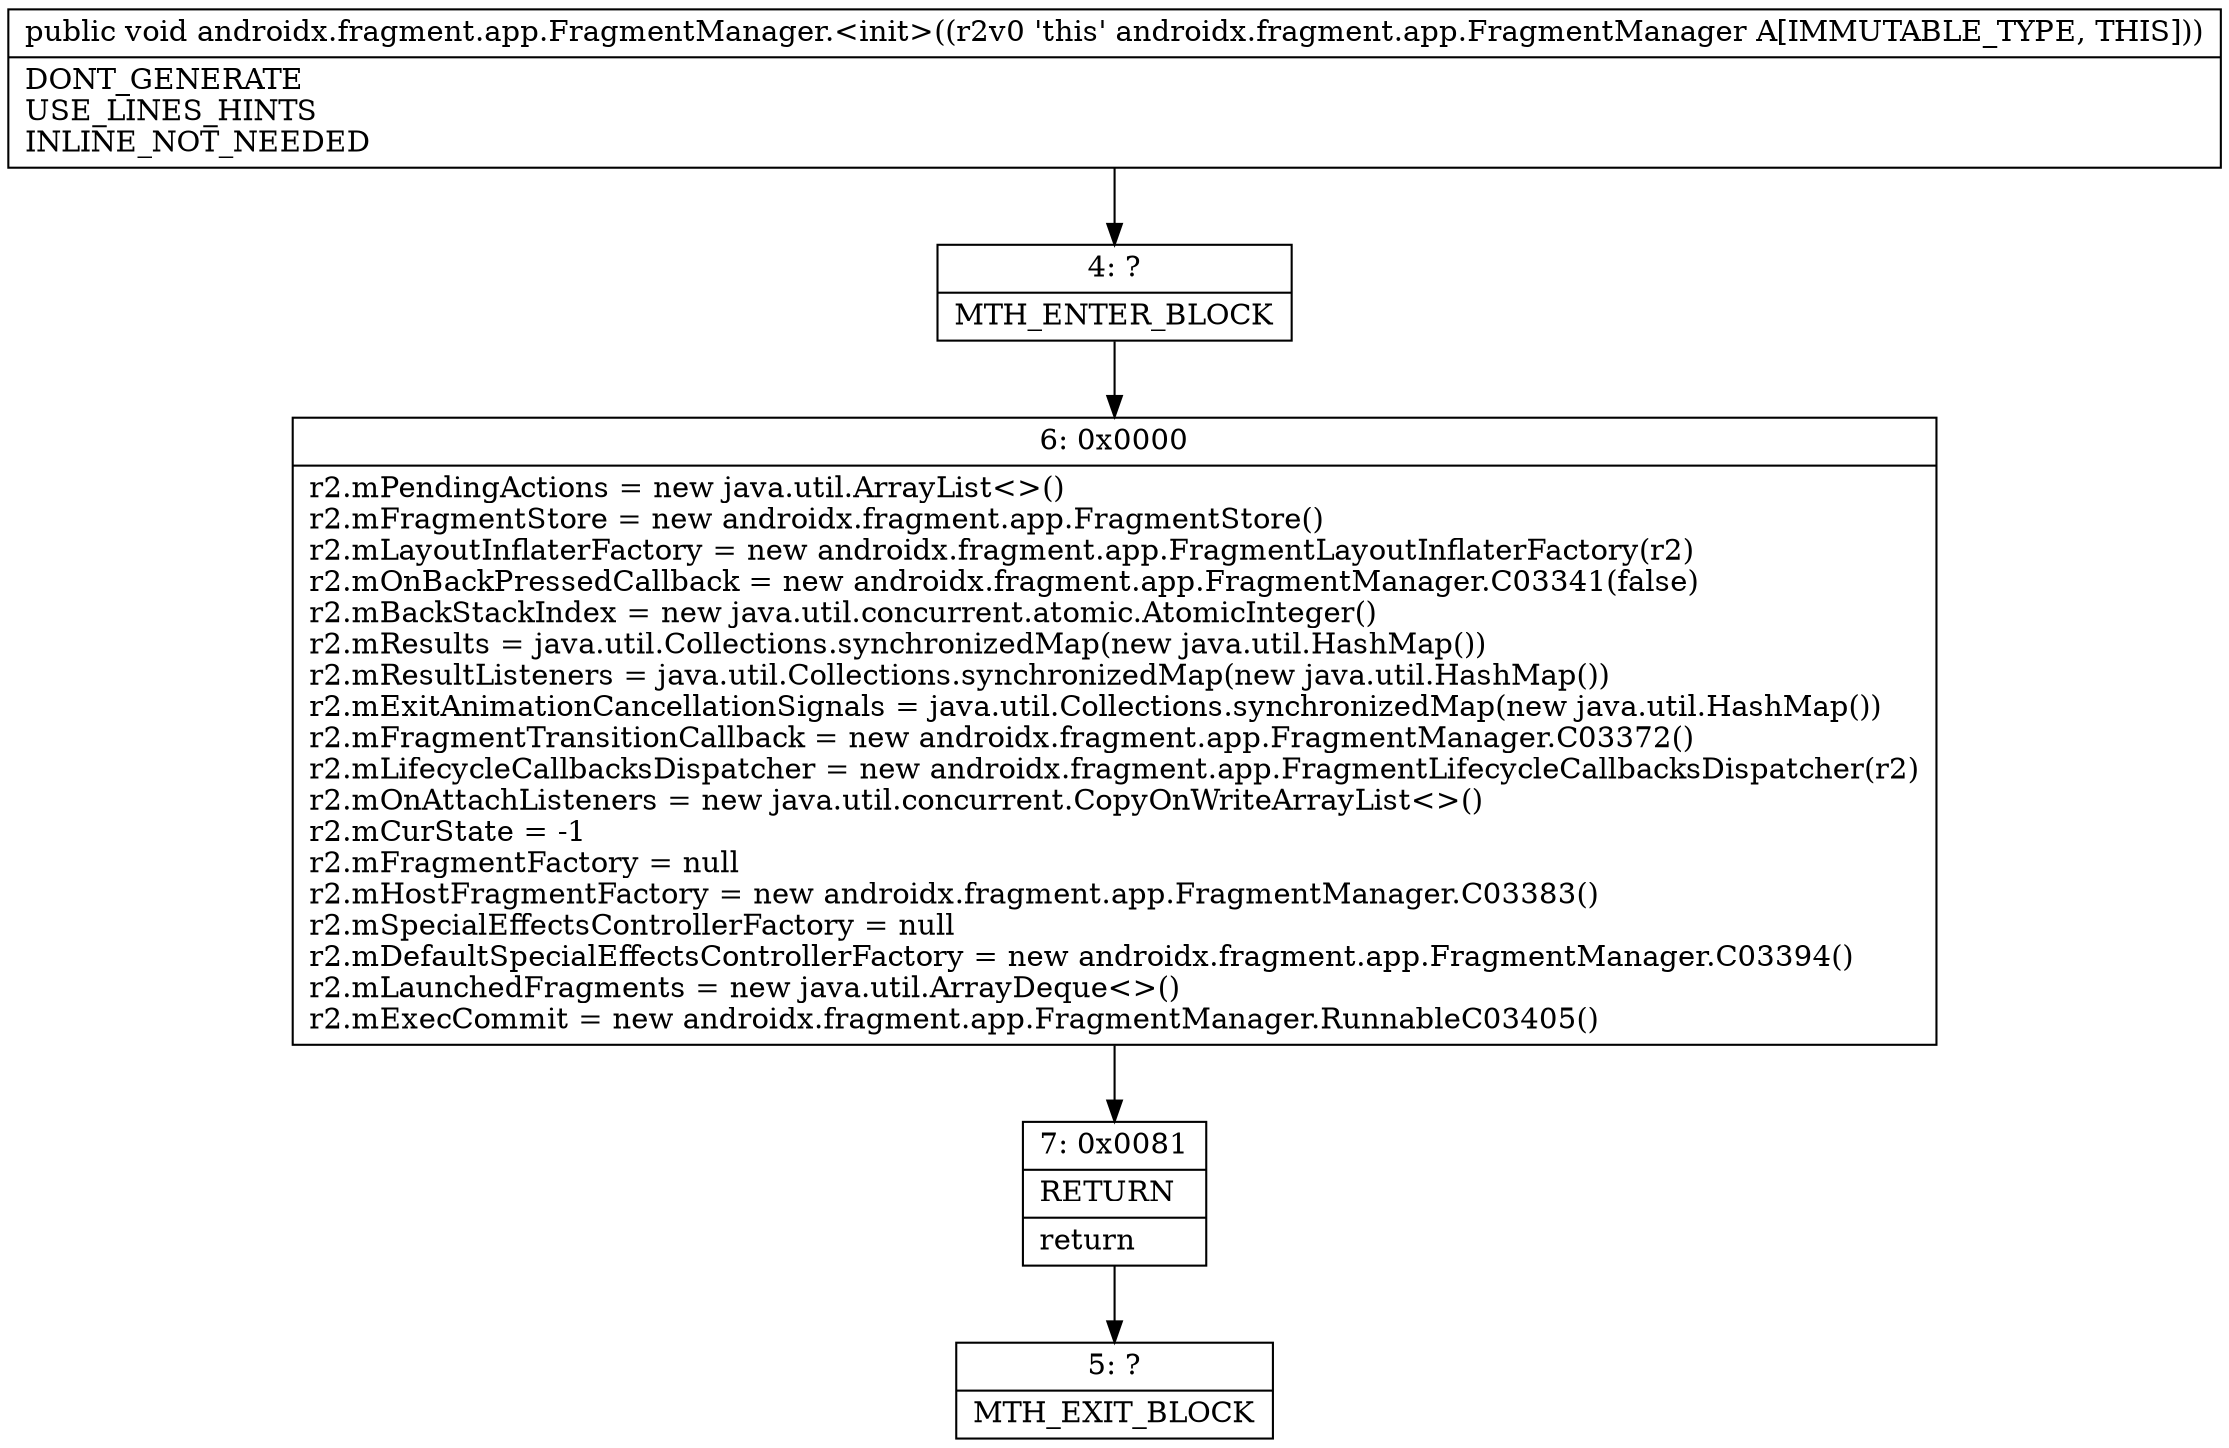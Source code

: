 digraph "CFG forandroidx.fragment.app.FragmentManager.\<init\>()V" {
Node_4 [shape=record,label="{4\:\ ?|MTH_ENTER_BLOCK\l}"];
Node_6 [shape=record,label="{6\:\ 0x0000|r2.mPendingActions = new java.util.ArrayList\<\>()\lr2.mFragmentStore = new androidx.fragment.app.FragmentStore()\lr2.mLayoutInflaterFactory = new androidx.fragment.app.FragmentLayoutInflaterFactory(r2)\lr2.mOnBackPressedCallback = new androidx.fragment.app.FragmentManager.C03341(false)\lr2.mBackStackIndex = new java.util.concurrent.atomic.AtomicInteger()\lr2.mResults = java.util.Collections.synchronizedMap(new java.util.HashMap())\lr2.mResultListeners = java.util.Collections.synchronizedMap(new java.util.HashMap())\lr2.mExitAnimationCancellationSignals = java.util.Collections.synchronizedMap(new java.util.HashMap())\lr2.mFragmentTransitionCallback = new androidx.fragment.app.FragmentManager.C03372()\lr2.mLifecycleCallbacksDispatcher = new androidx.fragment.app.FragmentLifecycleCallbacksDispatcher(r2)\lr2.mOnAttachListeners = new java.util.concurrent.CopyOnWriteArrayList\<\>()\lr2.mCurState = \-1\lr2.mFragmentFactory = null\lr2.mHostFragmentFactory = new androidx.fragment.app.FragmentManager.C03383()\lr2.mSpecialEffectsControllerFactory = null\lr2.mDefaultSpecialEffectsControllerFactory = new androidx.fragment.app.FragmentManager.C03394()\lr2.mLaunchedFragments = new java.util.ArrayDeque\<\>()\lr2.mExecCommit = new androidx.fragment.app.FragmentManager.RunnableC03405()\l}"];
Node_7 [shape=record,label="{7\:\ 0x0081|RETURN\l|return\l}"];
Node_5 [shape=record,label="{5\:\ ?|MTH_EXIT_BLOCK\l}"];
MethodNode[shape=record,label="{public void androidx.fragment.app.FragmentManager.\<init\>((r2v0 'this' androidx.fragment.app.FragmentManager A[IMMUTABLE_TYPE, THIS]))  | DONT_GENERATE\lUSE_LINES_HINTS\lINLINE_NOT_NEEDED\l}"];
MethodNode -> Node_4;Node_4 -> Node_6;
Node_6 -> Node_7;
Node_7 -> Node_5;
}

